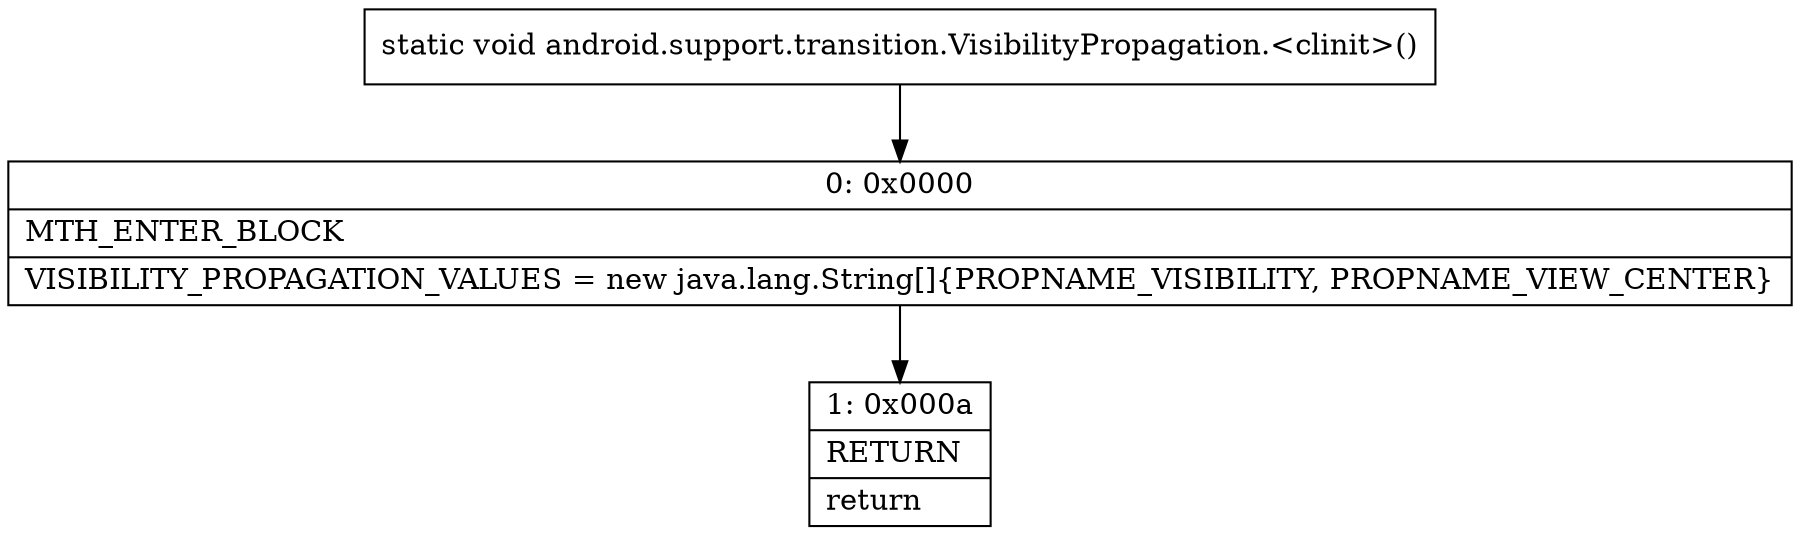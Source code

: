 digraph "CFG forandroid.support.transition.VisibilityPropagation.\<clinit\>()V" {
Node_0 [shape=record,label="{0\:\ 0x0000|MTH_ENTER_BLOCK\l|VISIBILITY_PROPAGATION_VALUES = new java.lang.String[]\{PROPNAME_VISIBILITY, PROPNAME_VIEW_CENTER\}\l}"];
Node_1 [shape=record,label="{1\:\ 0x000a|RETURN\l|return\l}"];
MethodNode[shape=record,label="{static void android.support.transition.VisibilityPropagation.\<clinit\>() }"];
MethodNode -> Node_0;
Node_0 -> Node_1;
}


